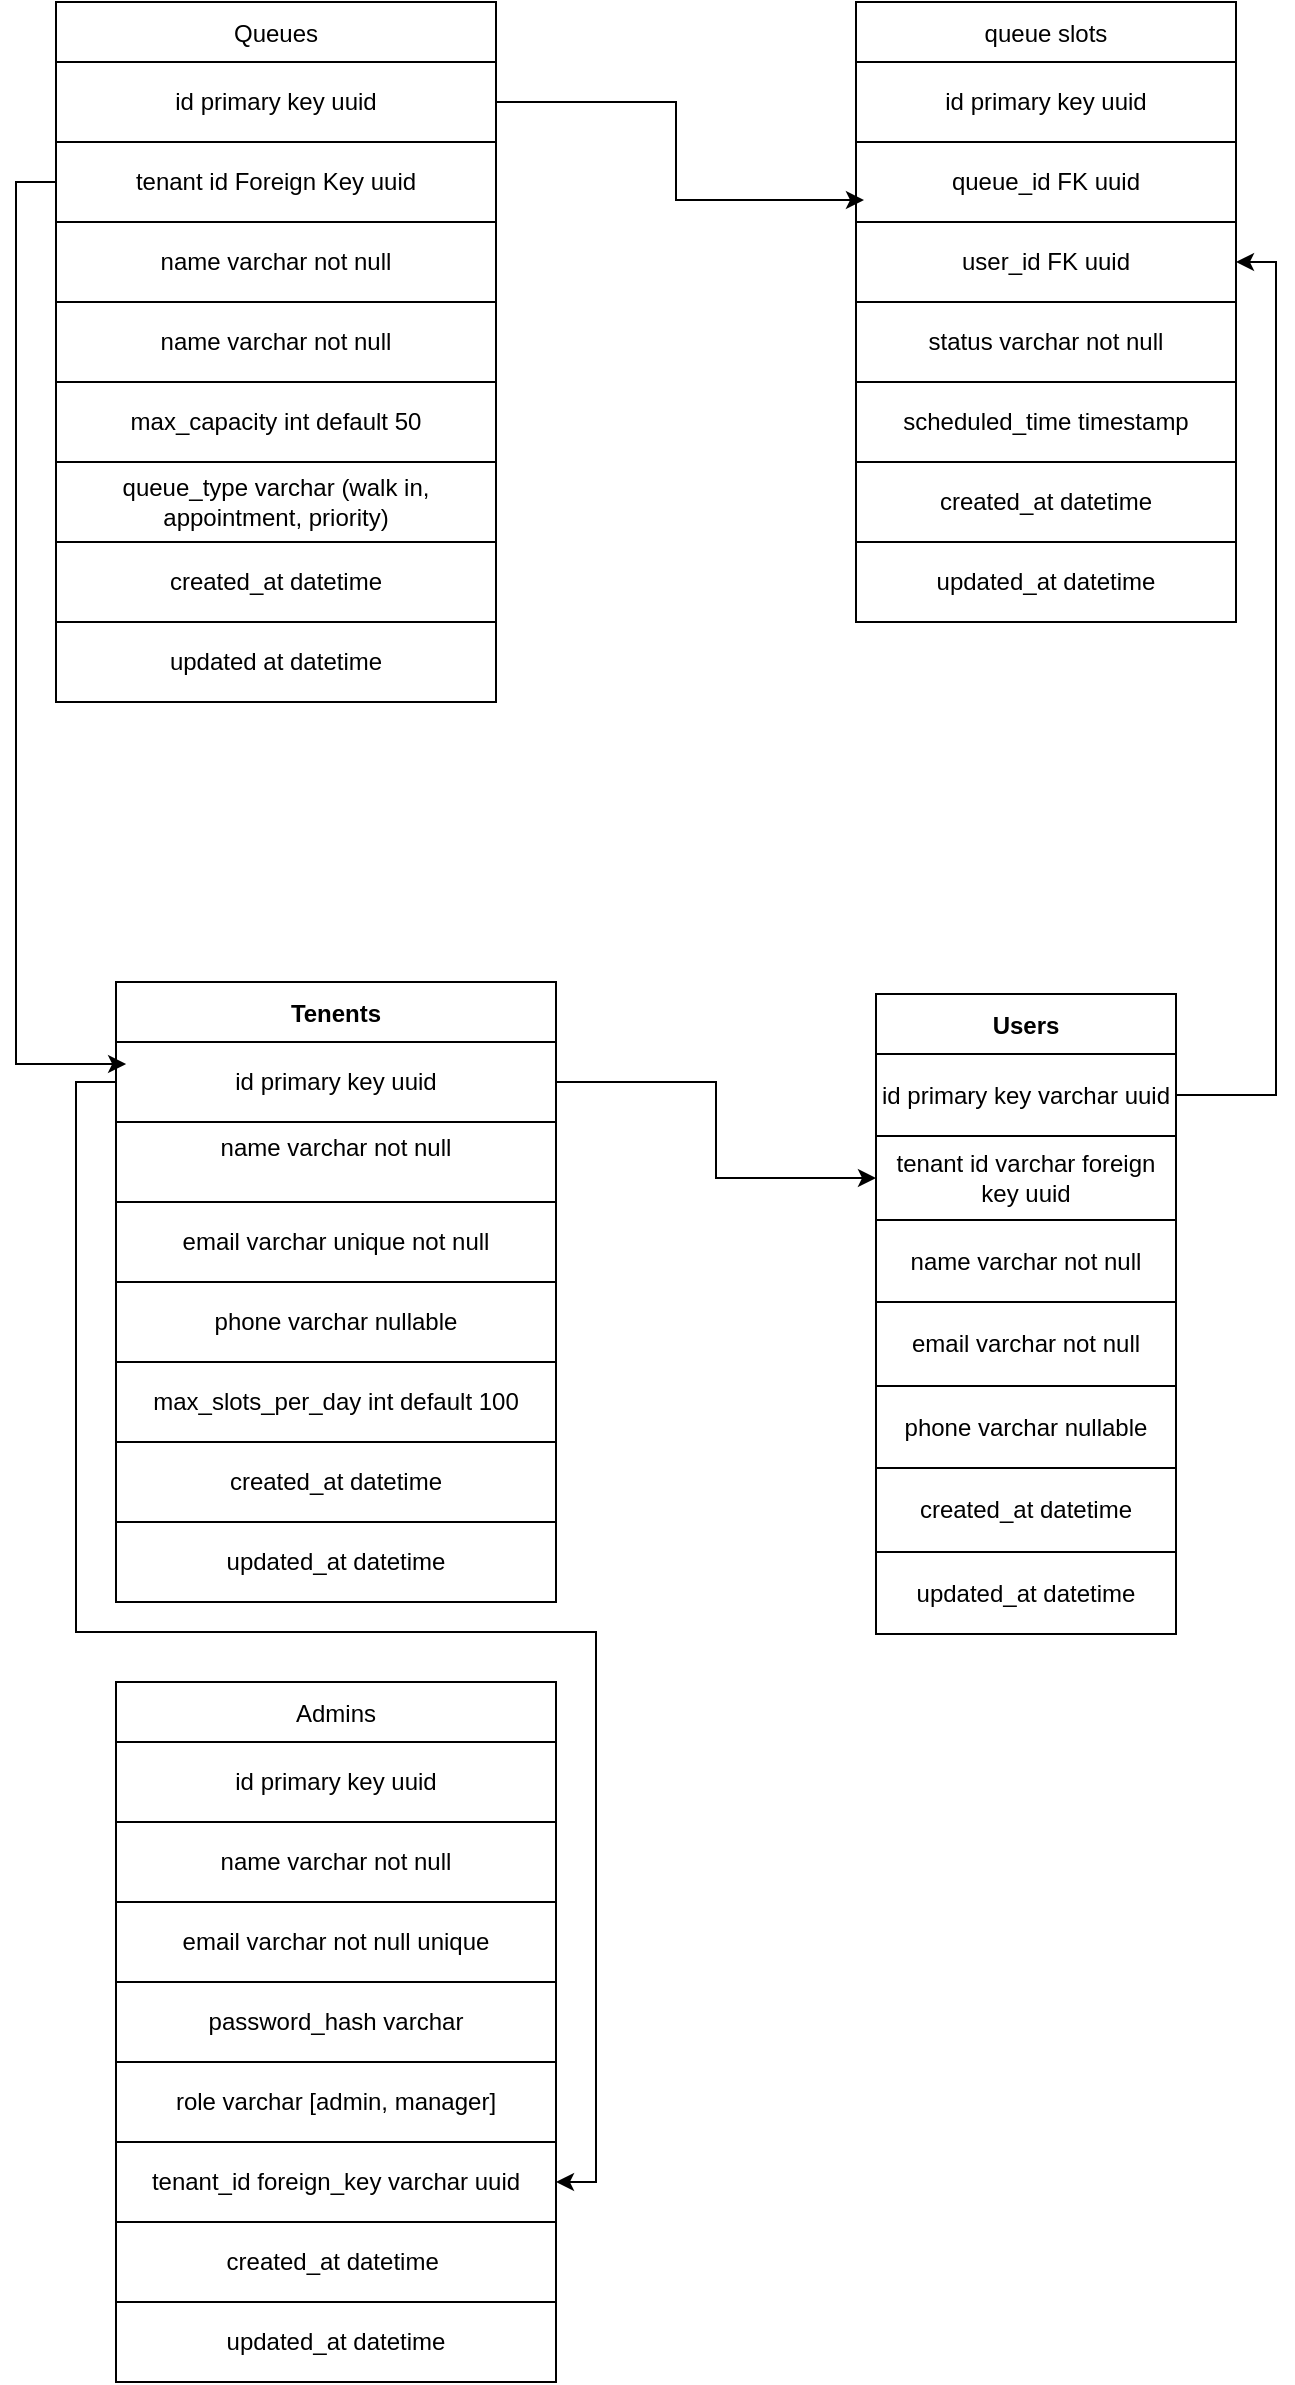 <mxfile version="26.1.0">
  <diagram id="R2lEEEUBdFMjLlhIrx00" name="Page-1">
    <mxGraphModel dx="1332" dy="1542" grid="1" gridSize="10" guides="1" tooltips="1" connect="1" arrows="1" fold="1" page="1" pageScale="1" pageWidth="850" pageHeight="1100" background="none" math="0" shadow="0" extFonts="Permanent Marker^https://fonts.googleapis.com/css?family=Permanent+Marker">
      <root>
        <mxCell id="0" />
        <mxCell id="1" parent="0" />
        <mxCell id="o1oF44XECiAMUcl8Ltih-77" value="Tenents" style="shape=table;startSize=30;container=1;collapsible=0;childLayout=tableLayout;fontStyle=1" vertex="1" parent="1">
          <mxGeometry x="170" y="-110" width="220" height="310" as="geometry" />
        </mxCell>
        <mxCell id="o1oF44XECiAMUcl8Ltih-78" value="" style="shape=tableRow;horizontal=0;startSize=0;swimlaneHead=0;swimlaneBody=0;strokeColor=inherit;top=0;left=0;bottom=0;right=0;collapsible=0;dropTarget=0;fillColor=none;points=[[0,0.5],[1,0.5]];portConstraint=eastwest;" vertex="1" parent="o1oF44XECiAMUcl8Ltih-77">
          <mxGeometry y="30" width="220" height="40" as="geometry" />
        </mxCell>
        <mxCell id="o1oF44XECiAMUcl8Ltih-79" value="id primary key uuid" style="shape=partialRectangle;html=1;whiteSpace=wrap;connectable=0;strokeColor=inherit;overflow=hidden;fillColor=none;top=0;left=0;bottom=0;right=0;pointerEvents=1;" vertex="1" parent="o1oF44XECiAMUcl8Ltih-78">
          <mxGeometry width="220" height="40" as="geometry">
            <mxRectangle width="220" height="40" as="alternateBounds" />
          </mxGeometry>
        </mxCell>
        <mxCell id="o1oF44XECiAMUcl8Ltih-80" value="" style="shape=tableRow;horizontal=0;startSize=0;swimlaneHead=0;swimlaneBody=0;strokeColor=inherit;top=0;left=0;bottom=0;right=0;collapsible=0;dropTarget=0;fillColor=none;points=[[0,0.5],[1,0.5]];portConstraint=eastwest;" vertex="1" parent="o1oF44XECiAMUcl8Ltih-77">
          <mxGeometry y="70" width="220" height="40" as="geometry" />
        </mxCell>
        <mxCell id="o1oF44XECiAMUcl8Ltih-81" value="name varchar not null&lt;div&gt;&lt;br&gt;&lt;/div&gt;" style="shape=partialRectangle;html=1;whiteSpace=wrap;connectable=0;strokeColor=inherit;overflow=hidden;fillColor=none;top=0;left=0;bottom=0;right=0;pointerEvents=1;" vertex="1" parent="o1oF44XECiAMUcl8Ltih-80">
          <mxGeometry width="220" height="40" as="geometry">
            <mxRectangle width="220" height="40" as="alternateBounds" />
          </mxGeometry>
        </mxCell>
        <mxCell id="o1oF44XECiAMUcl8Ltih-82" value="" style="shape=tableRow;horizontal=0;startSize=0;swimlaneHead=0;swimlaneBody=0;strokeColor=inherit;top=0;left=0;bottom=0;right=0;collapsible=0;dropTarget=0;fillColor=none;points=[[0,0.5],[1,0.5]];portConstraint=eastwest;" vertex="1" parent="o1oF44XECiAMUcl8Ltih-77">
          <mxGeometry y="110" width="220" height="40" as="geometry" />
        </mxCell>
        <mxCell id="o1oF44XECiAMUcl8Ltih-83" value="email varchar unique not null" style="shape=partialRectangle;html=1;whiteSpace=wrap;connectable=0;strokeColor=inherit;overflow=hidden;fillColor=none;top=0;left=0;bottom=0;right=0;pointerEvents=1;" vertex="1" parent="o1oF44XECiAMUcl8Ltih-82">
          <mxGeometry width="220" height="40" as="geometry">
            <mxRectangle width="220" height="40" as="alternateBounds" />
          </mxGeometry>
        </mxCell>
        <mxCell id="o1oF44XECiAMUcl8Ltih-84" value="" style="shape=tableRow;horizontal=0;startSize=0;swimlaneHead=0;swimlaneBody=0;strokeColor=inherit;top=0;left=0;bottom=0;right=0;collapsible=0;dropTarget=0;fillColor=none;points=[[0,0.5],[1,0.5]];portConstraint=eastwest;" vertex="1" parent="o1oF44XECiAMUcl8Ltih-77">
          <mxGeometry y="150" width="220" height="40" as="geometry" />
        </mxCell>
        <mxCell id="o1oF44XECiAMUcl8Ltih-85" value="phone varchar nullable" style="shape=partialRectangle;html=1;whiteSpace=wrap;connectable=0;strokeColor=inherit;overflow=hidden;fillColor=none;top=0;left=0;bottom=0;right=0;pointerEvents=1;" vertex="1" parent="o1oF44XECiAMUcl8Ltih-84">
          <mxGeometry width="220" height="40" as="geometry">
            <mxRectangle width="220" height="40" as="alternateBounds" />
          </mxGeometry>
        </mxCell>
        <mxCell id="o1oF44XECiAMUcl8Ltih-86" value="" style="shape=tableRow;horizontal=0;startSize=0;swimlaneHead=0;swimlaneBody=0;strokeColor=inherit;top=0;left=0;bottom=0;right=0;collapsible=0;dropTarget=0;fillColor=none;points=[[0,0.5],[1,0.5]];portConstraint=eastwest;" vertex="1" parent="o1oF44XECiAMUcl8Ltih-77">
          <mxGeometry y="190" width="220" height="40" as="geometry" />
        </mxCell>
        <mxCell id="o1oF44XECiAMUcl8Ltih-87" value="max_slots_per_day int default 100" style="shape=partialRectangle;html=1;whiteSpace=wrap;connectable=0;strokeColor=inherit;overflow=hidden;fillColor=none;top=0;left=0;bottom=0;right=0;pointerEvents=1;" vertex="1" parent="o1oF44XECiAMUcl8Ltih-86">
          <mxGeometry width="220" height="40" as="geometry">
            <mxRectangle width="220" height="40" as="alternateBounds" />
          </mxGeometry>
        </mxCell>
        <mxCell id="o1oF44XECiAMUcl8Ltih-88" value="" style="shape=tableRow;horizontal=0;startSize=0;swimlaneHead=0;swimlaneBody=0;strokeColor=inherit;top=0;left=0;bottom=0;right=0;collapsible=0;dropTarget=0;fillColor=none;points=[[0,0.5],[1,0.5]];portConstraint=eastwest;" vertex="1" parent="o1oF44XECiAMUcl8Ltih-77">
          <mxGeometry y="230" width="220" height="40" as="geometry" />
        </mxCell>
        <mxCell id="o1oF44XECiAMUcl8Ltih-89" value="created_at datetime" style="shape=partialRectangle;html=1;whiteSpace=wrap;connectable=0;strokeColor=inherit;overflow=hidden;fillColor=none;top=0;left=0;bottom=0;right=0;pointerEvents=1;" vertex="1" parent="o1oF44XECiAMUcl8Ltih-88">
          <mxGeometry width="220" height="40" as="geometry">
            <mxRectangle width="220" height="40" as="alternateBounds" />
          </mxGeometry>
        </mxCell>
        <mxCell id="o1oF44XECiAMUcl8Ltih-90" value="" style="shape=tableRow;horizontal=0;startSize=0;swimlaneHead=0;swimlaneBody=0;strokeColor=inherit;top=0;left=0;bottom=0;right=0;collapsible=0;dropTarget=0;fillColor=none;points=[[0,0.5],[1,0.5]];portConstraint=eastwest;" vertex="1" parent="o1oF44XECiAMUcl8Ltih-77">
          <mxGeometry y="270" width="220" height="40" as="geometry" />
        </mxCell>
        <mxCell id="o1oF44XECiAMUcl8Ltih-91" value="updated_at datetime" style="shape=partialRectangle;html=1;whiteSpace=wrap;connectable=0;strokeColor=inherit;overflow=hidden;fillColor=none;top=0;left=0;bottom=0;right=0;pointerEvents=1;" vertex="1" parent="o1oF44XECiAMUcl8Ltih-90">
          <mxGeometry width="220" height="40" as="geometry">
            <mxRectangle width="220" height="40" as="alternateBounds" />
          </mxGeometry>
        </mxCell>
        <mxCell id="o1oF44XECiAMUcl8Ltih-92" value="Users" style="shape=table;startSize=30;container=1;collapsible=0;childLayout=tableLayout;fontStyle=1" vertex="1" parent="1">
          <mxGeometry x="550" y="-104" width="150" height="320" as="geometry" />
        </mxCell>
        <mxCell id="o1oF44XECiAMUcl8Ltih-93" value="" style="shape=tableRow;horizontal=0;startSize=0;swimlaneHead=0;swimlaneBody=0;strokeColor=inherit;top=0;left=0;bottom=0;right=0;collapsible=0;dropTarget=0;fillColor=none;points=[[0,0.5],[1,0.5]];portConstraint=eastwest;" vertex="1" parent="o1oF44XECiAMUcl8Ltih-92">
          <mxGeometry y="30" width="150" height="41" as="geometry" />
        </mxCell>
        <mxCell id="o1oF44XECiAMUcl8Ltih-94" value="id primary key varchar uuid" style="shape=partialRectangle;html=1;whiteSpace=wrap;connectable=0;strokeColor=inherit;overflow=hidden;fillColor=none;top=0;left=0;bottom=0;right=0;pointerEvents=1;" vertex="1" parent="o1oF44XECiAMUcl8Ltih-93">
          <mxGeometry width="150" height="41" as="geometry">
            <mxRectangle width="150" height="41" as="alternateBounds" />
          </mxGeometry>
        </mxCell>
        <mxCell id="o1oF44XECiAMUcl8Ltih-95" value="" style="shape=tableRow;horizontal=0;startSize=0;swimlaneHead=0;swimlaneBody=0;strokeColor=inherit;top=0;left=0;bottom=0;right=0;collapsible=0;dropTarget=0;fillColor=none;points=[[0,0.5],[1,0.5]];portConstraint=eastwest;" vertex="1" parent="o1oF44XECiAMUcl8Ltih-92">
          <mxGeometry y="71" width="150" height="42" as="geometry" />
        </mxCell>
        <mxCell id="o1oF44XECiAMUcl8Ltih-96" value="tenant id varchar foreign key uuid" style="shape=partialRectangle;html=1;whiteSpace=wrap;connectable=0;strokeColor=inherit;overflow=hidden;fillColor=none;top=0;left=0;bottom=0;right=0;pointerEvents=1;" vertex="1" parent="o1oF44XECiAMUcl8Ltih-95">
          <mxGeometry width="150" height="42" as="geometry">
            <mxRectangle width="150" height="42" as="alternateBounds" />
          </mxGeometry>
        </mxCell>
        <mxCell id="o1oF44XECiAMUcl8Ltih-97" value="" style="shape=tableRow;horizontal=0;startSize=0;swimlaneHead=0;swimlaneBody=0;strokeColor=inherit;top=0;left=0;bottom=0;right=0;collapsible=0;dropTarget=0;fillColor=none;points=[[0,0.5],[1,0.5]];portConstraint=eastwest;" vertex="1" parent="o1oF44XECiAMUcl8Ltih-92">
          <mxGeometry y="113" width="150" height="41" as="geometry" />
        </mxCell>
        <mxCell id="o1oF44XECiAMUcl8Ltih-98" value="name varchar not null" style="shape=partialRectangle;html=1;whiteSpace=wrap;connectable=0;strokeColor=inherit;overflow=hidden;fillColor=none;top=0;left=0;bottom=0;right=0;pointerEvents=1;" vertex="1" parent="o1oF44XECiAMUcl8Ltih-97">
          <mxGeometry width="150" height="41" as="geometry">
            <mxRectangle width="150" height="41" as="alternateBounds" />
          </mxGeometry>
        </mxCell>
        <mxCell id="o1oF44XECiAMUcl8Ltih-99" value="" style="shape=tableRow;horizontal=0;startSize=0;swimlaneHead=0;swimlaneBody=0;strokeColor=inherit;top=0;left=0;bottom=0;right=0;collapsible=0;dropTarget=0;fillColor=none;points=[[0,0.5],[1,0.5]];portConstraint=eastwest;" vertex="1" parent="o1oF44XECiAMUcl8Ltih-92">
          <mxGeometry y="154" width="150" height="42" as="geometry" />
        </mxCell>
        <mxCell id="o1oF44XECiAMUcl8Ltih-100" value="email varchar not null" style="shape=partialRectangle;html=1;whiteSpace=wrap;connectable=0;strokeColor=inherit;overflow=hidden;fillColor=none;top=0;left=0;bottom=0;right=0;pointerEvents=1;" vertex="1" parent="o1oF44XECiAMUcl8Ltih-99">
          <mxGeometry width="150" height="42" as="geometry">
            <mxRectangle width="150" height="42" as="alternateBounds" />
          </mxGeometry>
        </mxCell>
        <mxCell id="o1oF44XECiAMUcl8Ltih-101" value="" style="shape=tableRow;horizontal=0;startSize=0;swimlaneHead=0;swimlaneBody=0;strokeColor=inherit;top=0;left=0;bottom=0;right=0;collapsible=0;dropTarget=0;fillColor=none;points=[[0,0.5],[1,0.5]];portConstraint=eastwest;" vertex="1" parent="o1oF44XECiAMUcl8Ltih-92">
          <mxGeometry y="196" width="150" height="41" as="geometry" />
        </mxCell>
        <mxCell id="o1oF44XECiAMUcl8Ltih-102" value="phone varchar nullable" style="shape=partialRectangle;html=1;whiteSpace=wrap;connectable=0;strokeColor=inherit;overflow=hidden;fillColor=none;top=0;left=0;bottom=0;right=0;pointerEvents=1;" vertex="1" parent="o1oF44XECiAMUcl8Ltih-101">
          <mxGeometry width="150" height="41" as="geometry">
            <mxRectangle width="150" height="41" as="alternateBounds" />
          </mxGeometry>
        </mxCell>
        <mxCell id="o1oF44XECiAMUcl8Ltih-103" value="" style="shape=tableRow;horizontal=0;startSize=0;swimlaneHead=0;swimlaneBody=0;strokeColor=inherit;top=0;left=0;bottom=0;right=0;collapsible=0;dropTarget=0;fillColor=none;points=[[0,0.5],[1,0.5]];portConstraint=eastwest;" vertex="1" parent="o1oF44XECiAMUcl8Ltih-92">
          <mxGeometry y="237" width="150" height="42" as="geometry" />
        </mxCell>
        <mxCell id="o1oF44XECiAMUcl8Ltih-104" value="created_at datetime" style="shape=partialRectangle;html=1;whiteSpace=wrap;connectable=0;strokeColor=inherit;overflow=hidden;fillColor=none;top=0;left=0;bottom=0;right=0;pointerEvents=1;" vertex="1" parent="o1oF44XECiAMUcl8Ltih-103">
          <mxGeometry width="150" height="42" as="geometry">
            <mxRectangle width="150" height="42" as="alternateBounds" />
          </mxGeometry>
        </mxCell>
        <mxCell id="o1oF44XECiAMUcl8Ltih-105" value="" style="shape=tableRow;horizontal=0;startSize=0;swimlaneHead=0;swimlaneBody=0;strokeColor=inherit;top=0;left=0;bottom=0;right=0;collapsible=0;dropTarget=0;fillColor=none;points=[[0,0.5],[1,0.5]];portConstraint=eastwest;" vertex="1" parent="o1oF44XECiAMUcl8Ltih-92">
          <mxGeometry y="279" width="150" height="41" as="geometry" />
        </mxCell>
        <mxCell id="o1oF44XECiAMUcl8Ltih-106" value="updated_at datetime" style="shape=partialRectangle;html=1;whiteSpace=wrap;connectable=0;strokeColor=inherit;overflow=hidden;fillColor=none;top=0;left=0;bottom=0;right=0;pointerEvents=1;" vertex="1" parent="o1oF44XECiAMUcl8Ltih-105">
          <mxGeometry width="150" height="41" as="geometry">
            <mxRectangle width="150" height="41" as="alternateBounds" />
          </mxGeometry>
        </mxCell>
        <mxCell id="o1oF44XECiAMUcl8Ltih-109" style="edgeStyle=orthogonalEdgeStyle;rounded=0;orthogonalLoop=1;jettySize=auto;html=1;exitX=1;exitY=0.5;exitDx=0;exitDy=0;entryX=0;entryY=0.5;entryDx=0;entryDy=0;" edge="1" parent="1" source="o1oF44XECiAMUcl8Ltih-78" target="o1oF44XECiAMUcl8Ltih-95">
          <mxGeometry relative="1" as="geometry" />
        </mxCell>
        <mxCell id="o1oF44XECiAMUcl8Ltih-127" value="Admins" style="shape=table;startSize=30;container=1;collapsible=0;childLayout=tableLayout;" vertex="1" parent="1">
          <mxGeometry x="170" y="240" width="220" height="350" as="geometry" />
        </mxCell>
        <mxCell id="o1oF44XECiAMUcl8Ltih-128" value="" style="shape=tableRow;horizontal=0;startSize=0;swimlaneHead=0;swimlaneBody=0;strokeColor=inherit;top=0;left=0;bottom=0;right=0;collapsible=0;dropTarget=0;fillColor=none;points=[[0,0.5],[1,0.5]];portConstraint=eastwest;" vertex="1" parent="o1oF44XECiAMUcl8Ltih-127">
          <mxGeometry y="30" width="220" height="40" as="geometry" />
        </mxCell>
        <mxCell id="o1oF44XECiAMUcl8Ltih-129" value="id primary key uuid" style="shape=partialRectangle;html=1;whiteSpace=wrap;connectable=0;strokeColor=inherit;overflow=hidden;fillColor=none;top=0;left=0;bottom=0;right=0;pointerEvents=1;" vertex="1" parent="o1oF44XECiAMUcl8Ltih-128">
          <mxGeometry width="220" height="40" as="geometry">
            <mxRectangle width="220" height="40" as="alternateBounds" />
          </mxGeometry>
        </mxCell>
        <mxCell id="o1oF44XECiAMUcl8Ltih-130" value="" style="shape=tableRow;horizontal=0;startSize=0;swimlaneHead=0;swimlaneBody=0;strokeColor=inherit;top=0;left=0;bottom=0;right=0;collapsible=0;dropTarget=0;fillColor=none;points=[[0,0.5],[1,0.5]];portConstraint=eastwest;" vertex="1" parent="o1oF44XECiAMUcl8Ltih-127">
          <mxGeometry y="70" width="220" height="40" as="geometry" />
        </mxCell>
        <mxCell id="o1oF44XECiAMUcl8Ltih-131" value="name varchar not null" style="shape=partialRectangle;html=1;whiteSpace=wrap;connectable=0;strokeColor=inherit;overflow=hidden;fillColor=none;top=0;left=0;bottom=0;right=0;pointerEvents=1;" vertex="1" parent="o1oF44XECiAMUcl8Ltih-130">
          <mxGeometry width="220" height="40" as="geometry">
            <mxRectangle width="220" height="40" as="alternateBounds" />
          </mxGeometry>
        </mxCell>
        <mxCell id="o1oF44XECiAMUcl8Ltih-132" value="" style="shape=tableRow;horizontal=0;startSize=0;swimlaneHead=0;swimlaneBody=0;strokeColor=inherit;top=0;left=0;bottom=0;right=0;collapsible=0;dropTarget=0;fillColor=none;points=[[0,0.5],[1,0.5]];portConstraint=eastwest;" vertex="1" parent="o1oF44XECiAMUcl8Ltih-127">
          <mxGeometry y="110" width="220" height="40" as="geometry" />
        </mxCell>
        <mxCell id="o1oF44XECiAMUcl8Ltih-133" value="email varchar not null unique" style="shape=partialRectangle;html=1;whiteSpace=wrap;connectable=0;strokeColor=inherit;overflow=hidden;fillColor=none;top=0;left=0;bottom=0;right=0;pointerEvents=1;" vertex="1" parent="o1oF44XECiAMUcl8Ltih-132">
          <mxGeometry width="220" height="40" as="geometry">
            <mxRectangle width="220" height="40" as="alternateBounds" />
          </mxGeometry>
        </mxCell>
        <mxCell id="o1oF44XECiAMUcl8Ltih-134" value="" style="shape=tableRow;horizontal=0;startSize=0;swimlaneHead=0;swimlaneBody=0;strokeColor=inherit;top=0;left=0;bottom=0;right=0;collapsible=0;dropTarget=0;fillColor=none;points=[[0,0.5],[1,0.5]];portConstraint=eastwest;" vertex="1" parent="o1oF44XECiAMUcl8Ltih-127">
          <mxGeometry y="150" width="220" height="40" as="geometry" />
        </mxCell>
        <mxCell id="o1oF44XECiAMUcl8Ltih-135" value="password_hash varchar" style="shape=partialRectangle;html=1;whiteSpace=wrap;connectable=0;strokeColor=inherit;overflow=hidden;fillColor=none;top=0;left=0;bottom=0;right=0;pointerEvents=1;" vertex="1" parent="o1oF44XECiAMUcl8Ltih-134">
          <mxGeometry width="220" height="40" as="geometry">
            <mxRectangle width="220" height="40" as="alternateBounds" />
          </mxGeometry>
        </mxCell>
        <mxCell id="o1oF44XECiAMUcl8Ltih-136" value="" style="shape=tableRow;horizontal=0;startSize=0;swimlaneHead=0;swimlaneBody=0;strokeColor=inherit;top=0;left=0;bottom=0;right=0;collapsible=0;dropTarget=0;fillColor=none;points=[[0,0.5],[1,0.5]];portConstraint=eastwest;" vertex="1" parent="o1oF44XECiAMUcl8Ltih-127">
          <mxGeometry y="190" width="220" height="40" as="geometry" />
        </mxCell>
        <mxCell id="o1oF44XECiAMUcl8Ltih-137" value="role varchar [admin, manager]" style="shape=partialRectangle;html=1;whiteSpace=wrap;connectable=0;strokeColor=inherit;overflow=hidden;fillColor=none;top=0;left=0;bottom=0;right=0;pointerEvents=1;" vertex="1" parent="o1oF44XECiAMUcl8Ltih-136">
          <mxGeometry width="220" height="40" as="geometry">
            <mxRectangle width="220" height="40" as="alternateBounds" />
          </mxGeometry>
        </mxCell>
        <mxCell id="o1oF44XECiAMUcl8Ltih-138" value="" style="shape=tableRow;horizontal=0;startSize=0;swimlaneHead=0;swimlaneBody=0;strokeColor=inherit;top=0;left=0;bottom=0;right=0;collapsible=0;dropTarget=0;fillColor=none;points=[[0,0.5],[1,0.5]];portConstraint=eastwest;" vertex="1" parent="o1oF44XECiAMUcl8Ltih-127">
          <mxGeometry y="230" width="220" height="40" as="geometry" />
        </mxCell>
        <mxCell id="o1oF44XECiAMUcl8Ltih-139" value="tenant_id foreign_key varchar uuid" style="shape=partialRectangle;html=1;whiteSpace=wrap;connectable=0;strokeColor=inherit;overflow=hidden;fillColor=none;top=0;left=0;bottom=0;right=0;pointerEvents=1;" vertex="1" parent="o1oF44XECiAMUcl8Ltih-138">
          <mxGeometry width="220" height="40" as="geometry">
            <mxRectangle width="220" height="40" as="alternateBounds" />
          </mxGeometry>
        </mxCell>
        <mxCell id="o1oF44XECiAMUcl8Ltih-140" value="" style="shape=tableRow;horizontal=0;startSize=0;swimlaneHead=0;swimlaneBody=0;strokeColor=inherit;top=0;left=0;bottom=0;right=0;collapsible=0;dropTarget=0;fillColor=none;points=[[0,0.5],[1,0.5]];portConstraint=eastwest;" vertex="1" parent="o1oF44XECiAMUcl8Ltih-127">
          <mxGeometry y="270" width="220" height="40" as="geometry" />
        </mxCell>
        <mxCell id="o1oF44XECiAMUcl8Ltih-141" value="created_at datetime&amp;nbsp;" style="shape=partialRectangle;html=1;whiteSpace=wrap;connectable=0;strokeColor=inherit;overflow=hidden;fillColor=none;top=0;left=0;bottom=0;right=0;pointerEvents=1;" vertex="1" parent="o1oF44XECiAMUcl8Ltih-140">
          <mxGeometry width="220" height="40" as="geometry">
            <mxRectangle width="220" height="40" as="alternateBounds" />
          </mxGeometry>
        </mxCell>
        <mxCell id="o1oF44XECiAMUcl8Ltih-142" value="" style="shape=tableRow;horizontal=0;startSize=0;swimlaneHead=0;swimlaneBody=0;strokeColor=inherit;top=0;left=0;bottom=0;right=0;collapsible=0;dropTarget=0;fillColor=none;points=[[0,0.5],[1,0.5]];portConstraint=eastwest;" vertex="1" parent="o1oF44XECiAMUcl8Ltih-127">
          <mxGeometry y="310" width="220" height="40" as="geometry" />
        </mxCell>
        <mxCell id="o1oF44XECiAMUcl8Ltih-143" value="updated_at datetime" style="shape=partialRectangle;html=1;whiteSpace=wrap;connectable=0;strokeColor=inherit;overflow=hidden;fillColor=none;top=0;left=0;bottom=0;right=0;pointerEvents=1;" vertex="1" parent="o1oF44XECiAMUcl8Ltih-142">
          <mxGeometry width="220" height="40" as="geometry">
            <mxRectangle width="220" height="40" as="alternateBounds" />
          </mxGeometry>
        </mxCell>
        <mxCell id="o1oF44XECiAMUcl8Ltih-146" style="edgeStyle=orthogonalEdgeStyle;rounded=0;orthogonalLoop=1;jettySize=auto;html=1;exitX=0;exitY=0.5;exitDx=0;exitDy=0;entryX=1;entryY=0.5;entryDx=0;entryDy=0;" edge="1" parent="1" source="o1oF44XECiAMUcl8Ltih-78" target="o1oF44XECiAMUcl8Ltih-138">
          <mxGeometry relative="1" as="geometry" />
        </mxCell>
        <mxCell id="o1oF44XECiAMUcl8Ltih-147" value="Queues" style="shape=table;startSize=30;container=1;collapsible=0;childLayout=tableLayout;" vertex="1" parent="1">
          <mxGeometry x="140" y="-600" width="220" height="350" as="geometry" />
        </mxCell>
        <mxCell id="o1oF44XECiAMUcl8Ltih-148" value="" style="shape=tableRow;horizontal=0;startSize=0;swimlaneHead=0;swimlaneBody=0;strokeColor=inherit;top=0;left=0;bottom=0;right=0;collapsible=0;dropTarget=0;fillColor=none;points=[[0,0.5],[1,0.5]];portConstraint=eastwest;" vertex="1" parent="o1oF44XECiAMUcl8Ltih-147">
          <mxGeometry y="30" width="220" height="40" as="geometry" />
        </mxCell>
        <mxCell id="o1oF44XECiAMUcl8Ltih-149" value="id primary key uuid" style="shape=partialRectangle;html=1;whiteSpace=wrap;connectable=0;strokeColor=inherit;overflow=hidden;fillColor=none;top=0;left=0;bottom=0;right=0;pointerEvents=1;" vertex="1" parent="o1oF44XECiAMUcl8Ltih-148">
          <mxGeometry width="220" height="40" as="geometry">
            <mxRectangle width="220" height="40" as="alternateBounds" />
          </mxGeometry>
        </mxCell>
        <mxCell id="o1oF44XECiAMUcl8Ltih-150" value="" style="shape=tableRow;horizontal=0;startSize=0;swimlaneHead=0;swimlaneBody=0;strokeColor=inherit;top=0;left=0;bottom=0;right=0;collapsible=0;dropTarget=0;fillColor=none;points=[[0,0.5],[1,0.5]];portConstraint=eastwest;" vertex="1" parent="o1oF44XECiAMUcl8Ltih-147">
          <mxGeometry y="70" width="220" height="40" as="geometry" />
        </mxCell>
        <mxCell id="o1oF44XECiAMUcl8Ltih-151" value="tenant id Foreign Key uuid" style="shape=partialRectangle;html=1;whiteSpace=wrap;connectable=0;strokeColor=inherit;overflow=hidden;fillColor=none;top=0;left=0;bottom=0;right=0;pointerEvents=1;" vertex="1" parent="o1oF44XECiAMUcl8Ltih-150">
          <mxGeometry width="220" height="40" as="geometry">
            <mxRectangle width="220" height="40" as="alternateBounds" />
          </mxGeometry>
        </mxCell>
        <mxCell id="o1oF44XECiAMUcl8Ltih-152" value="" style="shape=tableRow;horizontal=0;startSize=0;swimlaneHead=0;swimlaneBody=0;strokeColor=inherit;top=0;left=0;bottom=0;right=0;collapsible=0;dropTarget=0;fillColor=none;points=[[0,0.5],[1,0.5]];portConstraint=eastwest;" vertex="1" parent="o1oF44XECiAMUcl8Ltih-147">
          <mxGeometry y="110" width="220" height="40" as="geometry" />
        </mxCell>
        <mxCell id="o1oF44XECiAMUcl8Ltih-153" value="name varchar not null" style="shape=partialRectangle;html=1;whiteSpace=wrap;connectable=0;strokeColor=inherit;overflow=hidden;fillColor=none;top=0;left=0;bottom=0;right=0;pointerEvents=1;" vertex="1" parent="o1oF44XECiAMUcl8Ltih-152">
          <mxGeometry width="220" height="40" as="geometry">
            <mxRectangle width="220" height="40" as="alternateBounds" />
          </mxGeometry>
        </mxCell>
        <mxCell id="o1oF44XECiAMUcl8Ltih-178" value="" style="shape=tableRow;horizontal=0;startSize=0;swimlaneHead=0;swimlaneBody=0;strokeColor=inherit;top=0;left=0;bottom=0;right=0;collapsible=0;dropTarget=0;fillColor=none;points=[[0,0.5],[1,0.5]];portConstraint=eastwest;" vertex="1" parent="o1oF44XECiAMUcl8Ltih-147">
          <mxGeometry y="150" width="220" height="40" as="geometry" />
        </mxCell>
        <mxCell id="o1oF44XECiAMUcl8Ltih-179" value="name varchar not null" style="shape=partialRectangle;html=1;whiteSpace=wrap;connectable=0;strokeColor=inherit;overflow=hidden;fillColor=none;top=0;left=0;bottom=0;right=0;pointerEvents=1;" vertex="1" parent="o1oF44XECiAMUcl8Ltih-178">
          <mxGeometry width="220" height="40" as="geometry">
            <mxRectangle width="220" height="40" as="alternateBounds" />
          </mxGeometry>
        </mxCell>
        <mxCell id="o1oF44XECiAMUcl8Ltih-154" value="" style="shape=tableRow;horizontal=0;startSize=0;swimlaneHead=0;swimlaneBody=0;strokeColor=inherit;top=0;left=0;bottom=0;right=0;collapsible=0;dropTarget=0;fillColor=none;points=[[0,0.5],[1,0.5]];portConstraint=eastwest;" vertex="1" parent="o1oF44XECiAMUcl8Ltih-147">
          <mxGeometry y="190" width="220" height="40" as="geometry" />
        </mxCell>
        <mxCell id="o1oF44XECiAMUcl8Ltih-155" value="max_capacity int default 50" style="shape=partialRectangle;html=1;whiteSpace=wrap;connectable=0;strokeColor=inherit;overflow=hidden;fillColor=none;top=0;left=0;bottom=0;right=0;pointerEvents=1;" vertex="1" parent="o1oF44XECiAMUcl8Ltih-154">
          <mxGeometry width="220" height="40" as="geometry">
            <mxRectangle width="220" height="40" as="alternateBounds" />
          </mxGeometry>
        </mxCell>
        <mxCell id="o1oF44XECiAMUcl8Ltih-156" value="" style="shape=tableRow;horizontal=0;startSize=0;swimlaneHead=0;swimlaneBody=0;strokeColor=inherit;top=0;left=0;bottom=0;right=0;collapsible=0;dropTarget=0;fillColor=none;points=[[0,0.5],[1,0.5]];portConstraint=eastwest;" vertex="1" parent="o1oF44XECiAMUcl8Ltih-147">
          <mxGeometry y="230" width="220" height="40" as="geometry" />
        </mxCell>
        <mxCell id="o1oF44XECiAMUcl8Ltih-157" value="queue_type varchar (walk in, appointment, priority)" style="shape=partialRectangle;html=1;whiteSpace=wrap;connectable=0;strokeColor=inherit;overflow=hidden;fillColor=none;top=0;left=0;bottom=0;right=0;pointerEvents=1;" vertex="1" parent="o1oF44XECiAMUcl8Ltih-156">
          <mxGeometry width="220" height="40" as="geometry">
            <mxRectangle width="220" height="40" as="alternateBounds" />
          </mxGeometry>
        </mxCell>
        <mxCell id="o1oF44XECiAMUcl8Ltih-158" value="" style="shape=tableRow;horizontal=0;startSize=0;swimlaneHead=0;swimlaneBody=0;strokeColor=inherit;top=0;left=0;bottom=0;right=0;collapsible=0;dropTarget=0;fillColor=none;points=[[0,0.5],[1,0.5]];portConstraint=eastwest;" vertex="1" parent="o1oF44XECiAMUcl8Ltih-147">
          <mxGeometry y="270" width="220" height="40" as="geometry" />
        </mxCell>
        <mxCell id="o1oF44XECiAMUcl8Ltih-159" value="created_at datetime" style="shape=partialRectangle;html=1;whiteSpace=wrap;connectable=0;strokeColor=inherit;overflow=hidden;fillColor=none;top=0;left=0;bottom=0;right=0;pointerEvents=1;" vertex="1" parent="o1oF44XECiAMUcl8Ltih-158">
          <mxGeometry width="220" height="40" as="geometry">
            <mxRectangle width="220" height="40" as="alternateBounds" />
          </mxGeometry>
        </mxCell>
        <mxCell id="o1oF44XECiAMUcl8Ltih-160" value="" style="shape=tableRow;horizontal=0;startSize=0;swimlaneHead=0;swimlaneBody=0;strokeColor=inherit;top=0;left=0;bottom=0;right=0;collapsible=0;dropTarget=0;fillColor=none;points=[[0,0.5],[1,0.5]];portConstraint=eastwest;" vertex="1" parent="o1oF44XECiAMUcl8Ltih-147">
          <mxGeometry y="310" width="220" height="40" as="geometry" />
        </mxCell>
        <mxCell id="o1oF44XECiAMUcl8Ltih-161" value="updated at datetime" style="shape=partialRectangle;html=1;whiteSpace=wrap;connectable=0;strokeColor=inherit;overflow=hidden;fillColor=none;top=0;left=0;bottom=0;right=0;pointerEvents=1;" vertex="1" parent="o1oF44XECiAMUcl8Ltih-160">
          <mxGeometry width="220" height="40" as="geometry">
            <mxRectangle width="220" height="40" as="alternateBounds" />
          </mxGeometry>
        </mxCell>
        <mxCell id="o1oF44XECiAMUcl8Ltih-162" style="edgeStyle=orthogonalEdgeStyle;rounded=0;orthogonalLoop=1;jettySize=auto;html=1;exitX=0;exitY=0.5;exitDx=0;exitDy=0;entryX=0.023;entryY=0.275;entryDx=0;entryDy=0;entryPerimeter=0;" edge="1" parent="1" source="o1oF44XECiAMUcl8Ltih-150" target="o1oF44XECiAMUcl8Ltih-78">
          <mxGeometry relative="1" as="geometry" />
        </mxCell>
        <mxCell id="o1oF44XECiAMUcl8Ltih-163" value="queue slots" style="shape=table;startSize=30;container=1;collapsible=0;childLayout=tableLayout;" vertex="1" parent="1">
          <mxGeometry x="540" y="-600" width="190" height="310" as="geometry" />
        </mxCell>
        <mxCell id="o1oF44XECiAMUcl8Ltih-164" value="" style="shape=tableRow;horizontal=0;startSize=0;swimlaneHead=0;swimlaneBody=0;strokeColor=inherit;top=0;left=0;bottom=0;right=0;collapsible=0;dropTarget=0;fillColor=none;points=[[0,0.5],[1,0.5]];portConstraint=eastwest;" vertex="1" parent="o1oF44XECiAMUcl8Ltih-163">
          <mxGeometry y="30" width="190" height="40" as="geometry" />
        </mxCell>
        <mxCell id="o1oF44XECiAMUcl8Ltih-165" value="id primary key uuid" style="shape=partialRectangle;html=1;whiteSpace=wrap;connectable=0;strokeColor=inherit;overflow=hidden;fillColor=none;top=0;left=0;bottom=0;right=0;pointerEvents=1;" vertex="1" parent="o1oF44XECiAMUcl8Ltih-164">
          <mxGeometry width="190" height="40" as="geometry">
            <mxRectangle width="190" height="40" as="alternateBounds" />
          </mxGeometry>
        </mxCell>
        <mxCell id="o1oF44XECiAMUcl8Ltih-166" value="" style="shape=tableRow;horizontal=0;startSize=0;swimlaneHead=0;swimlaneBody=0;strokeColor=inherit;top=0;left=0;bottom=0;right=0;collapsible=0;dropTarget=0;fillColor=none;points=[[0,0.5],[1,0.5]];portConstraint=eastwest;" vertex="1" parent="o1oF44XECiAMUcl8Ltih-163">
          <mxGeometry y="70" width="190" height="40" as="geometry" />
        </mxCell>
        <mxCell id="o1oF44XECiAMUcl8Ltih-167" value="queue_id FK uuid" style="shape=partialRectangle;html=1;whiteSpace=wrap;connectable=0;strokeColor=inherit;overflow=hidden;fillColor=none;top=0;left=0;bottom=0;right=0;pointerEvents=1;" vertex="1" parent="o1oF44XECiAMUcl8Ltih-166">
          <mxGeometry width="190" height="40" as="geometry">
            <mxRectangle width="190" height="40" as="alternateBounds" />
          </mxGeometry>
        </mxCell>
        <mxCell id="o1oF44XECiAMUcl8Ltih-168" value="" style="shape=tableRow;horizontal=0;startSize=0;swimlaneHead=0;swimlaneBody=0;strokeColor=inherit;top=0;left=0;bottom=0;right=0;collapsible=0;dropTarget=0;fillColor=none;points=[[0,0.5],[1,0.5]];portConstraint=eastwest;" vertex="1" parent="o1oF44XECiAMUcl8Ltih-163">
          <mxGeometry y="110" width="190" height="40" as="geometry" />
        </mxCell>
        <mxCell id="o1oF44XECiAMUcl8Ltih-169" value="user_id FK uuid" style="shape=partialRectangle;html=1;whiteSpace=wrap;connectable=0;strokeColor=inherit;overflow=hidden;fillColor=none;top=0;left=0;bottom=0;right=0;pointerEvents=1;" vertex="1" parent="o1oF44XECiAMUcl8Ltih-168">
          <mxGeometry width="190" height="40" as="geometry">
            <mxRectangle width="190" height="40" as="alternateBounds" />
          </mxGeometry>
        </mxCell>
        <mxCell id="o1oF44XECiAMUcl8Ltih-170" value="" style="shape=tableRow;horizontal=0;startSize=0;swimlaneHead=0;swimlaneBody=0;strokeColor=inherit;top=0;left=0;bottom=0;right=0;collapsible=0;dropTarget=0;fillColor=none;points=[[0,0.5],[1,0.5]];portConstraint=eastwest;" vertex="1" parent="o1oF44XECiAMUcl8Ltih-163">
          <mxGeometry y="150" width="190" height="40" as="geometry" />
        </mxCell>
        <mxCell id="o1oF44XECiAMUcl8Ltih-171" value="status varchar not null" style="shape=partialRectangle;html=1;whiteSpace=wrap;connectable=0;strokeColor=inherit;overflow=hidden;fillColor=none;top=0;left=0;bottom=0;right=0;pointerEvents=1;" vertex="1" parent="o1oF44XECiAMUcl8Ltih-170">
          <mxGeometry width="190" height="40" as="geometry">
            <mxRectangle width="190" height="40" as="alternateBounds" />
          </mxGeometry>
        </mxCell>
        <mxCell id="o1oF44XECiAMUcl8Ltih-172" value="" style="shape=tableRow;horizontal=0;startSize=0;swimlaneHead=0;swimlaneBody=0;strokeColor=inherit;top=0;left=0;bottom=0;right=0;collapsible=0;dropTarget=0;fillColor=none;points=[[0,0.5],[1,0.5]];portConstraint=eastwest;" vertex="1" parent="o1oF44XECiAMUcl8Ltih-163">
          <mxGeometry y="190" width="190" height="40" as="geometry" />
        </mxCell>
        <mxCell id="o1oF44XECiAMUcl8Ltih-173" value="scheduled_time timestamp" style="shape=partialRectangle;html=1;whiteSpace=wrap;connectable=0;strokeColor=inherit;overflow=hidden;fillColor=none;top=0;left=0;bottom=0;right=0;pointerEvents=1;" vertex="1" parent="o1oF44XECiAMUcl8Ltih-172">
          <mxGeometry width="190" height="40" as="geometry">
            <mxRectangle width="190" height="40" as="alternateBounds" />
          </mxGeometry>
        </mxCell>
        <mxCell id="o1oF44XECiAMUcl8Ltih-174" value="" style="shape=tableRow;horizontal=0;startSize=0;swimlaneHead=0;swimlaneBody=0;strokeColor=inherit;top=0;left=0;bottom=0;right=0;collapsible=0;dropTarget=0;fillColor=none;points=[[0,0.5],[1,0.5]];portConstraint=eastwest;" vertex="1" parent="o1oF44XECiAMUcl8Ltih-163">
          <mxGeometry y="230" width="190" height="40" as="geometry" />
        </mxCell>
        <mxCell id="o1oF44XECiAMUcl8Ltih-175" value="created_at datetime" style="shape=partialRectangle;html=1;whiteSpace=wrap;connectable=0;strokeColor=inherit;overflow=hidden;fillColor=none;top=0;left=0;bottom=0;right=0;pointerEvents=1;" vertex="1" parent="o1oF44XECiAMUcl8Ltih-174">
          <mxGeometry width="190" height="40" as="geometry">
            <mxRectangle width="190" height="40" as="alternateBounds" />
          </mxGeometry>
        </mxCell>
        <mxCell id="o1oF44XECiAMUcl8Ltih-176" value="" style="shape=tableRow;horizontal=0;startSize=0;swimlaneHead=0;swimlaneBody=0;strokeColor=inherit;top=0;left=0;bottom=0;right=0;collapsible=0;dropTarget=0;fillColor=none;points=[[0,0.5],[1,0.5]];portConstraint=eastwest;" vertex="1" parent="o1oF44XECiAMUcl8Ltih-163">
          <mxGeometry y="270" width="190" height="40" as="geometry" />
        </mxCell>
        <mxCell id="o1oF44XECiAMUcl8Ltih-177" value="updated_at datetime" style="shape=partialRectangle;html=1;whiteSpace=wrap;connectable=0;strokeColor=inherit;overflow=hidden;fillColor=none;top=0;left=0;bottom=0;right=0;pointerEvents=1;" vertex="1" parent="o1oF44XECiAMUcl8Ltih-176">
          <mxGeometry width="190" height="40" as="geometry">
            <mxRectangle width="190" height="40" as="alternateBounds" />
          </mxGeometry>
        </mxCell>
        <mxCell id="o1oF44XECiAMUcl8Ltih-180" style="edgeStyle=orthogonalEdgeStyle;rounded=0;orthogonalLoop=1;jettySize=auto;html=1;exitX=1;exitY=0.5;exitDx=0;exitDy=0;entryX=1;entryY=0.5;entryDx=0;entryDy=0;" edge="1" parent="1" source="o1oF44XECiAMUcl8Ltih-93" target="o1oF44XECiAMUcl8Ltih-168">
          <mxGeometry relative="1" as="geometry" />
        </mxCell>
        <mxCell id="o1oF44XECiAMUcl8Ltih-182" style="edgeStyle=orthogonalEdgeStyle;rounded=0;orthogonalLoop=1;jettySize=auto;html=1;exitX=1;exitY=0.5;exitDx=0;exitDy=0;entryX=0.021;entryY=0.725;entryDx=0;entryDy=0;entryPerimeter=0;" edge="1" parent="1" source="o1oF44XECiAMUcl8Ltih-148" target="o1oF44XECiAMUcl8Ltih-166">
          <mxGeometry relative="1" as="geometry" />
        </mxCell>
      </root>
    </mxGraphModel>
  </diagram>
</mxfile>
